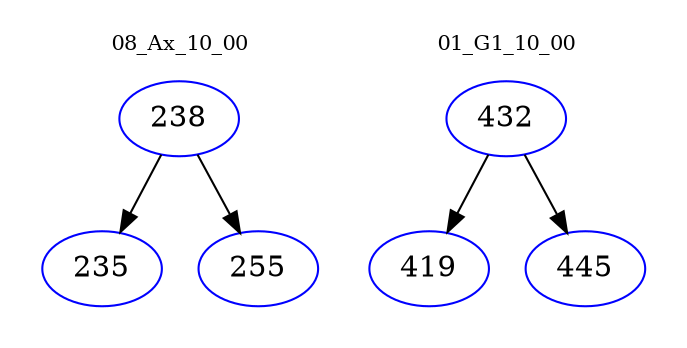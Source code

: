 digraph{
subgraph cluster_0 {
color = white
label = "08_Ax_10_00";
fontsize=10;
T0_238 [label="238", color="blue"]
T0_238 -> T0_235 [color="black"]
T0_235 [label="235", color="blue"]
T0_238 -> T0_255 [color="black"]
T0_255 [label="255", color="blue"]
}
subgraph cluster_1 {
color = white
label = "01_G1_10_00";
fontsize=10;
T1_432 [label="432", color="blue"]
T1_432 -> T1_419 [color="black"]
T1_419 [label="419", color="blue"]
T1_432 -> T1_445 [color="black"]
T1_445 [label="445", color="blue"]
}
}

